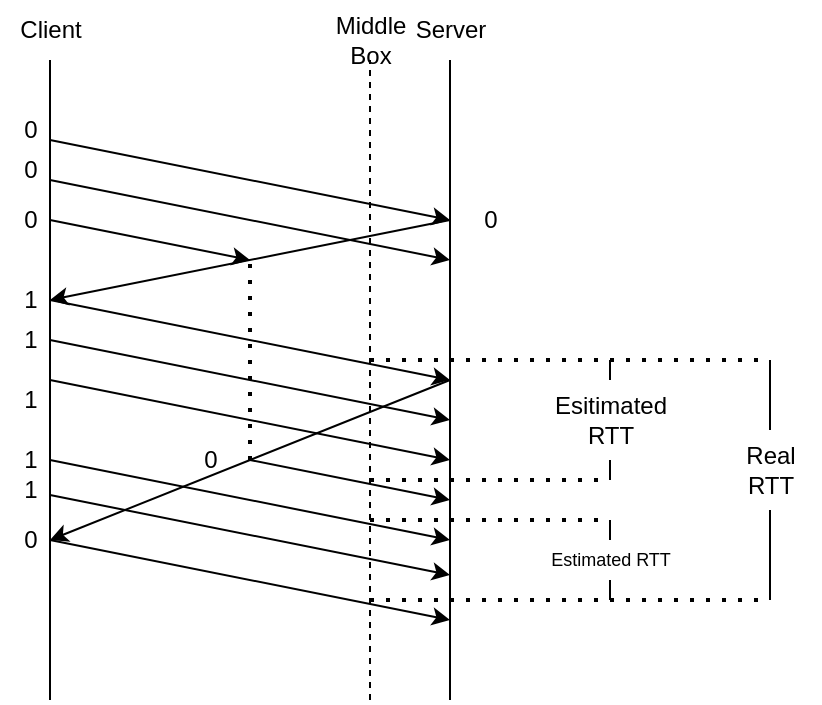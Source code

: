<mxfile version="20.4.1" type="device" pages="5"><diagram id="nPE3d5vzyvtlbmrxlSwZ" name="Latency Spin Bit - Reorder"><mxGraphModel dx="1278" dy="521" grid="1" gridSize="10" guides="1" tooltips="1" connect="1" arrows="1" fold="1" page="1" pageScale="1" pageWidth="827" pageHeight="1169" math="0" shadow="0"><root><mxCell id="0"/><mxCell id="1" parent="0"/><mxCell id="hIkE0CMFipz_W5oQEc6C-1" value="" style="endArrow=none;html=1;rounded=0;" edge="1" parent="1"><mxGeometry width="50" height="50" relative="1" as="geometry"><mxPoint x="240" y="440" as="sourcePoint"/><mxPoint x="240" y="120" as="targetPoint"/></mxGeometry></mxCell><mxCell id="hIkE0CMFipz_W5oQEc6C-2" value="" style="endArrow=none;html=1;rounded=0;" edge="1" parent="1"><mxGeometry width="50" height="50" relative="1" as="geometry"><mxPoint x="440" y="440" as="sourcePoint"/><mxPoint x="440" y="120" as="targetPoint"/></mxGeometry></mxCell><mxCell id="hIkE0CMFipz_W5oQEc6C-3" value="" style="endArrow=classic;html=1;rounded=0;" edge="1" parent="1"><mxGeometry width="50" height="50" relative="1" as="geometry"><mxPoint x="240" y="160" as="sourcePoint"/><mxPoint x="440" y="200" as="targetPoint"/></mxGeometry></mxCell><mxCell id="hIkE0CMFipz_W5oQEc6C-4" value="" style="endArrow=classic;html=1;rounded=0;" edge="1" parent="1"><mxGeometry width="50" height="50" relative="1" as="geometry"><mxPoint x="240" y="200" as="sourcePoint"/><mxPoint x="340" y="220" as="targetPoint"/></mxGeometry></mxCell><mxCell id="hIkE0CMFipz_W5oQEc6C-5" value="" style="endArrow=classic;html=1;rounded=0;" edge="1" parent="1"><mxGeometry width="50" height="50" relative="1" as="geometry"><mxPoint x="240" y="180" as="sourcePoint"/><mxPoint x="440" y="220" as="targetPoint"/></mxGeometry></mxCell><mxCell id="hIkE0CMFipz_W5oQEc6C-6" value="" style="endArrow=none;dashed=1;html=1;dashPattern=1 3;strokeWidth=2;rounded=0;" edge="1" parent="1"><mxGeometry width="50" height="50" relative="1" as="geometry"><mxPoint x="340" y="320" as="sourcePoint"/><mxPoint x="340" y="220" as="targetPoint"/></mxGeometry></mxCell><mxCell id="hIkE0CMFipz_W5oQEc6C-7" value="" style="endArrow=classic;html=1;rounded=0;" edge="1" parent="1"><mxGeometry width="50" height="50" relative="1" as="geometry"><mxPoint x="340" y="320" as="sourcePoint"/><mxPoint x="440" y="340" as="targetPoint"/></mxGeometry></mxCell><mxCell id="hIkE0CMFipz_W5oQEc6C-8" value="Client" style="text;html=1;align=center;verticalAlign=middle;resizable=0;points=[];autosize=1;strokeColor=none;fillColor=none;" vertex="1" parent="1"><mxGeometry x="215" y="90" width="50" height="30" as="geometry"/></mxCell><mxCell id="hIkE0CMFipz_W5oQEc6C-9" value="Server" style="text;html=1;align=center;verticalAlign=middle;resizable=0;points=[];autosize=1;strokeColor=none;fillColor=none;" vertex="1" parent="1"><mxGeometry x="410" y="90" width="60" height="30" as="geometry"/></mxCell><mxCell id="hIkE0CMFipz_W5oQEc6C-10" value="0" style="text;html=1;align=center;verticalAlign=middle;resizable=0;points=[];autosize=1;strokeColor=none;fillColor=none;" vertex="1" parent="1"><mxGeometry x="215" y="140" width="30" height="30" as="geometry"/></mxCell><mxCell id="hIkE0CMFipz_W5oQEc6C-11" value="0" style="text;html=1;align=center;verticalAlign=middle;resizable=0;points=[];autosize=1;strokeColor=none;fillColor=none;" vertex="1" parent="1"><mxGeometry x="215" y="160" width="30" height="30" as="geometry"/></mxCell><mxCell id="hIkE0CMFipz_W5oQEc6C-12" value="0" style="text;html=1;align=center;verticalAlign=middle;resizable=0;points=[];autosize=1;strokeColor=none;fillColor=none;" vertex="1" parent="1"><mxGeometry x="215" y="185" width="30" height="30" as="geometry"/></mxCell><mxCell id="hIkE0CMFipz_W5oQEc6C-15" value="" style="endArrow=classic;html=1;rounded=0;" edge="1" parent="1"><mxGeometry width="50" height="50" relative="1" as="geometry"><mxPoint x="440" y="200" as="sourcePoint"/><mxPoint x="240" y="240" as="targetPoint"/></mxGeometry></mxCell><mxCell id="hIkE0CMFipz_W5oQEc6C-16" value="0" style="text;html=1;align=center;verticalAlign=middle;resizable=0;points=[];autosize=1;strokeColor=none;fillColor=none;" vertex="1" parent="1"><mxGeometry x="445" y="185" width="30" height="30" as="geometry"/></mxCell><mxCell id="hIkE0CMFipz_W5oQEc6C-17" value="" style="endArrow=classic;html=1;rounded=0;" edge="1" parent="1"><mxGeometry width="50" height="50" relative="1" as="geometry"><mxPoint x="240" y="240" as="sourcePoint"/><mxPoint x="440" y="280" as="targetPoint"/></mxGeometry></mxCell><mxCell id="hIkE0CMFipz_W5oQEc6C-18" value="" style="endArrow=classic;html=1;rounded=0;" edge="1" parent="1"><mxGeometry width="50" height="50" relative="1" as="geometry"><mxPoint x="240" y="260" as="sourcePoint"/><mxPoint x="440" y="300" as="targetPoint"/></mxGeometry></mxCell><mxCell id="hIkE0CMFipz_W5oQEc6C-19" value="" style="endArrow=classic;html=1;rounded=0;" edge="1" parent="1"><mxGeometry width="50" height="50" relative="1" as="geometry"><mxPoint x="240" y="280" as="sourcePoint"/><mxPoint x="440" y="320" as="targetPoint"/></mxGeometry></mxCell><mxCell id="hIkE0CMFipz_W5oQEc6C-20" value="0" style="text;html=1;align=center;verticalAlign=middle;resizable=0;points=[];autosize=1;strokeColor=none;fillColor=none;" vertex="1" parent="1"><mxGeometry x="305" y="305" width="30" height="30" as="geometry"/></mxCell><mxCell id="hIkE0CMFipz_W5oQEc6C-21" value="1" style="text;html=1;align=center;verticalAlign=middle;resizable=0;points=[];autosize=1;strokeColor=none;fillColor=none;" vertex="1" parent="1"><mxGeometry x="215" y="225" width="30" height="30" as="geometry"/></mxCell><mxCell id="hIkE0CMFipz_W5oQEc6C-22" value="1" style="text;html=1;align=center;verticalAlign=middle;resizable=0;points=[];autosize=1;strokeColor=none;fillColor=none;" vertex="1" parent="1"><mxGeometry x="215" y="245" width="30" height="30" as="geometry"/></mxCell><mxCell id="hIkE0CMFipz_W5oQEc6C-23" value="1" style="text;html=1;align=center;verticalAlign=middle;resizable=0;points=[];autosize=1;strokeColor=none;fillColor=none;" vertex="1" parent="1"><mxGeometry x="215" y="275" width="30" height="30" as="geometry"/></mxCell><mxCell id="hIkE0CMFipz_W5oQEc6C-24" value="" style="endArrow=none;dashed=1;html=1;rounded=0;" edge="1" parent="1"><mxGeometry width="50" height="50" relative="1" as="geometry"><mxPoint x="400" y="440" as="sourcePoint"/><mxPoint x="400" y="120" as="targetPoint"/></mxGeometry></mxCell><mxCell id="hIkE0CMFipz_W5oQEc6C-25" value="" style="endArrow=classic;html=1;rounded=0;" edge="1" parent="1"><mxGeometry width="50" height="50" relative="1" as="geometry"><mxPoint x="240" y="360" as="sourcePoint"/><mxPoint x="440" y="400" as="targetPoint"/></mxGeometry></mxCell><mxCell id="hIkE0CMFipz_W5oQEc6C-26" value="1" style="text;html=1;align=center;verticalAlign=middle;resizable=0;points=[];autosize=1;strokeColor=none;fillColor=none;" vertex="1" parent="1"><mxGeometry x="215" y="320" width="30" height="30" as="geometry"/></mxCell><mxCell id="hIkE0CMFipz_W5oQEc6C-28" value="Middle&lt;br&gt;Box" style="text;html=1;align=center;verticalAlign=middle;resizable=0;points=[];autosize=1;strokeColor=none;fillColor=none;" vertex="1" parent="1"><mxGeometry x="370" y="90" width="60" height="40" as="geometry"/></mxCell><mxCell id="hIkE0CMFipz_W5oQEc6C-29" value="" style="endArrow=none;dashed=1;html=1;dashPattern=1 3;strokeWidth=2;rounded=0;" edge="1" parent="1"><mxGeometry width="50" height="50" relative="1" as="geometry"><mxPoint x="400" y="270" as="sourcePoint"/><mxPoint x="600" y="270" as="targetPoint"/></mxGeometry></mxCell><mxCell id="hIkE0CMFipz_W5oQEc6C-30" value="" style="endArrow=none;dashed=1;html=1;dashPattern=1 3;strokeWidth=2;rounded=0;" edge="1" parent="1"><mxGeometry width="50" height="50" relative="1" as="geometry"><mxPoint x="400" y="330" as="sourcePoint"/><mxPoint x="520" y="330" as="targetPoint"/></mxGeometry></mxCell><mxCell id="hIkE0CMFipz_W5oQEc6C-31" value="" style="endArrow=none;dashed=1;html=1;dashPattern=1 3;strokeWidth=2;rounded=0;" edge="1" parent="1"><mxGeometry width="50" height="50" relative="1" as="geometry"><mxPoint x="400" y="390" as="sourcePoint"/><mxPoint x="600" y="390" as="targetPoint"/></mxGeometry></mxCell><mxCell id="hIkE0CMFipz_W5oQEc6C-34" value="" style="endArrow=none;html=1;rounded=0;startArrow=none;" edge="1" parent="1" source="hIkE0CMFipz_W5oQEc6C-35"><mxGeometry width="50" height="50" relative="1" as="geometry"><mxPoint x="520" y="330" as="sourcePoint"/><mxPoint x="520" y="270" as="targetPoint"/></mxGeometry></mxCell><mxCell id="hIkE0CMFipz_W5oQEc6C-35" value="Esitimated&lt;br&gt;RTT" style="text;html=1;align=center;verticalAlign=middle;resizable=0;points=[];autosize=1;strokeColor=none;fillColor=none;" vertex="1" parent="1"><mxGeometry x="480" y="280" width="80" height="40" as="geometry"/></mxCell><mxCell id="hIkE0CMFipz_W5oQEc6C-36" value="" style="endArrow=none;html=1;rounded=0;" edge="1" parent="1" target="hIkE0CMFipz_W5oQEc6C-35"><mxGeometry width="50" height="50" relative="1" as="geometry"><mxPoint x="520" y="330" as="sourcePoint"/><mxPoint x="520" y="270" as="targetPoint"/></mxGeometry></mxCell><mxCell id="hIkE0CMFipz_W5oQEc6C-37" value="" style="endArrow=none;html=1;rounded=0;startArrow=none;" edge="1" parent="1" source="hIkE0CMFipz_W5oQEc6C-38"><mxGeometry width="50" height="50" relative="1" as="geometry"><mxPoint x="600" y="390" as="sourcePoint"/><mxPoint x="600" y="270" as="targetPoint"/></mxGeometry></mxCell><mxCell id="hIkE0CMFipz_W5oQEc6C-38" value="Real&lt;br&gt;RTT" style="text;html=1;align=center;verticalAlign=middle;resizable=0;points=[];autosize=1;strokeColor=none;fillColor=none;" vertex="1" parent="1"><mxGeometry x="575" y="305" width="50" height="40" as="geometry"/></mxCell><mxCell id="hIkE0CMFipz_W5oQEc6C-39" value="" style="endArrow=none;html=1;rounded=0;" edge="1" parent="1" target="hIkE0CMFipz_W5oQEc6C-38"><mxGeometry width="50" height="50" relative="1" as="geometry"><mxPoint x="600" y="390" as="sourcePoint"/><mxPoint x="600" y="270" as="targetPoint"/></mxGeometry></mxCell><mxCell id="OvACara2QovDgcmtgGbZ-1" value="" style="endArrow=classic;html=1;rounded=0;" edge="1" parent="1"><mxGeometry width="50" height="50" relative="1" as="geometry"><mxPoint x="240" y="337.5" as="sourcePoint"/><mxPoint x="440" y="377.5" as="targetPoint"/></mxGeometry></mxCell><mxCell id="OvACara2QovDgcmtgGbZ-4" value="1" style="text;html=1;align=center;verticalAlign=middle;resizable=0;points=[];autosize=1;strokeColor=none;fillColor=none;" vertex="1" parent="1"><mxGeometry x="215" y="305" width="30" height="30" as="geometry"/></mxCell><mxCell id="OvACara2QovDgcmtgGbZ-5" value="" style="endArrow=classic;html=1;rounded=0;" edge="1" parent="1"><mxGeometry width="50" height="50" relative="1" as="geometry"><mxPoint x="240" y="320" as="sourcePoint"/><mxPoint x="440" y="360" as="targetPoint"/></mxGeometry></mxCell><mxCell id="OvACara2QovDgcmtgGbZ-6" value="" style="endArrow=classic;html=1;rounded=0;" edge="1" parent="1"><mxGeometry width="50" height="50" relative="1" as="geometry"><mxPoint x="440" y="280" as="sourcePoint"/><mxPoint x="240" y="360" as="targetPoint"/></mxGeometry></mxCell><mxCell id="OvACara2QovDgcmtgGbZ-14" value="0" style="text;html=1;align=center;verticalAlign=middle;resizable=0;points=[];autosize=1;strokeColor=none;fillColor=none;" vertex="1" parent="1"><mxGeometry x="215" y="345" width="30" height="30" as="geometry"/></mxCell><mxCell id="zfnQ5IUcbk7DtXHFOPkM-1" value="" style="endArrow=none;dashed=1;html=1;dashPattern=1 3;strokeWidth=2;rounded=0;" edge="1" parent="1"><mxGeometry width="50" height="50" relative="1" as="geometry"><mxPoint x="400" y="350" as="sourcePoint"/><mxPoint x="520" y="350" as="targetPoint"/></mxGeometry></mxCell><mxCell id="zfnQ5IUcbk7DtXHFOPkM-7" value="" style="endArrow=none;html=1;rounded=0;fontSize=9;startArrow=none;" edge="1" parent="1" source="zfnQ5IUcbk7DtXHFOPkM-8"><mxGeometry width="50" height="50" relative="1" as="geometry"><mxPoint x="520" y="390" as="sourcePoint"/><mxPoint x="520" y="350" as="targetPoint"/></mxGeometry></mxCell><mxCell id="zfnQ5IUcbk7DtXHFOPkM-8" value="Estimated RTT" style="text;html=1;align=center;verticalAlign=middle;resizable=0;points=[];autosize=1;strokeColor=none;fillColor=none;fontSize=9;" vertex="1" parent="1"><mxGeometry x="480" y="360" width="80" height="20" as="geometry"/></mxCell><mxCell id="zfnQ5IUcbk7DtXHFOPkM-9" value="" style="endArrow=none;html=1;rounded=0;fontSize=9;" edge="1" parent="1" target="zfnQ5IUcbk7DtXHFOPkM-8"><mxGeometry width="50" height="50" relative="1" as="geometry"><mxPoint x="520" y="390" as="sourcePoint"/><mxPoint x="520" y="350" as="targetPoint"/></mxGeometry></mxCell></root></mxGraphModel></diagram><diagram id="89Q2Uajf8uA7CvCJeETy" name="Delay Bit - Reorder"><mxGraphModel dx="1278" dy="521" grid="1" gridSize="10" guides="1" tooltips="1" connect="1" arrows="1" fold="1" page="1" pageScale="1" pageWidth="827" pageHeight="1169" math="0" shadow="0"><root><mxCell id="0"/><mxCell id="1" parent="0"/><mxCell id="s9afbv2msr571QFnMgVq-1" value="" style="endArrow=none;html=1;rounded=0;" edge="1" parent="1"><mxGeometry width="50" height="50" relative="1" as="geometry"><mxPoint x="240" y="440" as="sourcePoint"/><mxPoint x="240" y="120" as="targetPoint"/></mxGeometry></mxCell><mxCell id="s9afbv2msr571QFnMgVq-2" value="" style="endArrow=none;html=1;rounded=0;" edge="1" parent="1"><mxGeometry width="50" height="50" relative="1" as="geometry"><mxPoint x="440" y="440" as="sourcePoint"/><mxPoint x="440" y="120" as="targetPoint"/></mxGeometry></mxCell><mxCell id="s9afbv2msr571QFnMgVq-3" value="" style="endArrow=classic;html=1;rounded=0;" edge="1" parent="1"><mxGeometry width="50" height="50" relative="1" as="geometry"><mxPoint x="240" y="160" as="sourcePoint"/><mxPoint x="440" y="200" as="targetPoint"/></mxGeometry></mxCell><mxCell id="s9afbv2msr571QFnMgVq-4" value="" style="endArrow=classic;html=1;rounded=0;" edge="1" parent="1"><mxGeometry width="50" height="50" relative="1" as="geometry"><mxPoint x="240" y="200" as="sourcePoint"/><mxPoint x="340" y="220" as="targetPoint"/></mxGeometry></mxCell><mxCell id="s9afbv2msr571QFnMgVq-5" value="" style="endArrow=classic;html=1;rounded=0;" edge="1" parent="1"><mxGeometry width="50" height="50" relative="1" as="geometry"><mxPoint x="240" y="180" as="sourcePoint"/><mxPoint x="440" y="220" as="targetPoint"/></mxGeometry></mxCell><mxCell id="s9afbv2msr571QFnMgVq-6" value="" style="endArrow=none;dashed=1;html=1;dashPattern=1 3;strokeWidth=2;rounded=0;" edge="1" parent="1"><mxGeometry width="50" height="50" relative="1" as="geometry"><mxPoint x="340" y="320" as="sourcePoint"/><mxPoint x="340" y="220" as="targetPoint"/></mxGeometry></mxCell><mxCell id="s9afbv2msr571QFnMgVq-7" value="" style="endArrow=classic;html=1;rounded=0;" edge="1" parent="1"><mxGeometry width="50" height="50" relative="1" as="geometry"><mxPoint x="340" y="320" as="sourcePoint"/><mxPoint x="440" y="340" as="targetPoint"/></mxGeometry></mxCell><mxCell id="s9afbv2msr571QFnMgVq-8" value="Client" style="text;html=1;align=center;verticalAlign=middle;resizable=0;points=[];autosize=1;strokeColor=none;fillColor=none;" vertex="1" parent="1"><mxGeometry x="215" y="90" width="50" height="30" as="geometry"/></mxCell><mxCell id="s9afbv2msr571QFnMgVq-9" value="Server" style="text;html=1;align=center;verticalAlign=middle;resizable=0;points=[];autosize=1;strokeColor=none;fillColor=none;" vertex="1" parent="1"><mxGeometry x="410" y="90" width="60" height="30" as="geometry"/></mxCell><mxCell id="s9afbv2msr571QFnMgVq-10" value="1" style="text;html=1;align=center;verticalAlign=middle;resizable=0;points=[];autosize=1;strokeColor=none;fillColor=none;" vertex="1" parent="1"><mxGeometry x="215" y="140" width="30" height="30" as="geometry"/></mxCell><mxCell id="s9afbv2msr571QFnMgVq-11" value="0" style="text;html=1;align=center;verticalAlign=middle;resizable=0;points=[];autosize=1;strokeColor=none;fillColor=none;" vertex="1" parent="1"><mxGeometry x="215" y="160" width="30" height="30" as="geometry"/></mxCell><mxCell id="s9afbv2msr571QFnMgVq-12" value="0" style="text;html=1;align=center;verticalAlign=middle;resizable=0;points=[];autosize=1;strokeColor=none;fillColor=none;" vertex="1" parent="1"><mxGeometry x="215" y="185" width="30" height="30" as="geometry"/></mxCell><mxCell id="s9afbv2msr571QFnMgVq-13" value="" style="endArrow=classic;html=1;rounded=0;" edge="1" parent="1"><mxGeometry width="50" height="50" relative="1" as="geometry"><mxPoint x="440" y="200" as="sourcePoint"/><mxPoint x="240" y="240" as="targetPoint"/></mxGeometry></mxCell><mxCell id="s9afbv2msr571QFnMgVq-15" value="" style="endArrow=classic;html=1;rounded=0;" edge="1" parent="1"><mxGeometry width="50" height="50" relative="1" as="geometry"><mxPoint x="240" y="240" as="sourcePoint"/><mxPoint x="440" y="280" as="targetPoint"/></mxGeometry></mxCell><mxCell id="s9afbv2msr571QFnMgVq-16" value="" style="endArrow=classic;html=1;rounded=0;" edge="1" parent="1"><mxGeometry width="50" height="50" relative="1" as="geometry"><mxPoint x="240" y="260" as="sourcePoint"/><mxPoint x="440" y="300" as="targetPoint"/></mxGeometry></mxCell><mxCell id="s9afbv2msr571QFnMgVq-17" value="" style="endArrow=classic;html=1;rounded=0;" edge="1" parent="1"><mxGeometry width="50" height="50" relative="1" as="geometry"><mxPoint x="240" y="280" as="sourcePoint"/><mxPoint x="440" y="320" as="targetPoint"/></mxGeometry></mxCell><mxCell id="s9afbv2msr571QFnMgVq-18" value="0" style="text;html=1;align=center;verticalAlign=middle;resizable=0;points=[];autosize=1;strokeColor=none;fillColor=none;" vertex="1" parent="1"><mxGeometry x="305" y="305" width="30" height="30" as="geometry"/></mxCell><mxCell id="s9afbv2msr571QFnMgVq-19" value="1" style="text;html=1;align=center;verticalAlign=middle;resizable=0;points=[];autosize=1;strokeColor=none;fillColor=none;" vertex="1" parent="1"><mxGeometry x="215" y="225" width="30" height="30" as="geometry"/></mxCell><mxCell id="s9afbv2msr571QFnMgVq-20" value="0" style="text;html=1;align=center;verticalAlign=middle;resizable=0;points=[];autosize=1;strokeColor=none;fillColor=none;" vertex="1" parent="1"><mxGeometry x="215" y="245" width="30" height="30" as="geometry"/></mxCell><mxCell id="s9afbv2msr571QFnMgVq-21" value="0" style="text;html=1;align=center;verticalAlign=middle;resizable=0;points=[];autosize=1;strokeColor=none;fillColor=none;" vertex="1" parent="1"><mxGeometry x="215" y="275" width="30" height="30" as="geometry"/></mxCell><mxCell id="s9afbv2msr571QFnMgVq-22" value="" style="endArrow=none;dashed=1;html=1;rounded=0;" edge="1" parent="1"><mxGeometry width="50" height="50" relative="1" as="geometry"><mxPoint x="400" y="440" as="sourcePoint"/><mxPoint x="400" y="120" as="targetPoint"/></mxGeometry></mxCell><mxCell id="s9afbv2msr571QFnMgVq-23" value="" style="endArrow=classic;html=1;rounded=0;" edge="1" parent="1"><mxGeometry width="50" height="50" relative="1" as="geometry"><mxPoint x="240" y="360" as="sourcePoint"/><mxPoint x="440" y="400" as="targetPoint"/></mxGeometry></mxCell><mxCell id="s9afbv2msr571QFnMgVq-24" value="1" style="text;html=1;align=center;verticalAlign=middle;resizable=0;points=[];autosize=1;strokeColor=none;fillColor=none;" vertex="1" parent="1"><mxGeometry x="215" y="345" width="30" height="30" as="geometry"/></mxCell><mxCell id="s9afbv2msr571QFnMgVq-25" value="Middle&lt;br&gt;Box" style="text;html=1;align=center;verticalAlign=middle;resizable=0;points=[];autosize=1;strokeColor=none;fillColor=none;" vertex="1" parent="1"><mxGeometry x="370" y="90" width="60" height="40" as="geometry"/></mxCell><mxCell id="s9afbv2msr571QFnMgVq-26" value="" style="endArrow=none;dashed=1;html=1;dashPattern=1 3;strokeWidth=2;rounded=0;" edge="1" parent="1"><mxGeometry width="50" height="50" relative="1" as="geometry"><mxPoint x="400" y="270" as="sourcePoint"/><mxPoint x="600" y="270" as="targetPoint"/></mxGeometry></mxCell><mxCell id="s9afbv2msr571QFnMgVq-28" value="" style="endArrow=none;dashed=1;html=1;dashPattern=1 3;strokeWidth=2;rounded=0;" edge="1" parent="1"><mxGeometry width="50" height="50" relative="1" as="geometry"><mxPoint x="400" y="390" as="sourcePoint"/><mxPoint x="600" y="390" as="targetPoint"/></mxGeometry></mxCell><mxCell id="s9afbv2msr571QFnMgVq-29" value="" style="endArrow=none;html=1;rounded=0;startArrow=none;" edge="1" parent="1" source="s9afbv2msr571QFnMgVq-30"><mxGeometry width="50" height="50" relative="1" as="geometry"><mxPoint x="520" y="330" as="sourcePoint"/><mxPoint x="520" y="270" as="targetPoint"/></mxGeometry></mxCell><mxCell id="s9afbv2msr571QFnMgVq-30" value="Esitimated&lt;br&gt;RTT" style="text;html=1;align=center;verticalAlign=middle;resizable=0;points=[];autosize=1;strokeColor=none;fillColor=none;" vertex="1" parent="1"><mxGeometry x="480" y="305" width="80" height="40" as="geometry"/></mxCell><mxCell id="s9afbv2msr571QFnMgVq-31" value="" style="endArrow=none;html=1;rounded=0;" edge="1" parent="1" target="s9afbv2msr571QFnMgVq-30"><mxGeometry width="50" height="50" relative="1" as="geometry"><mxPoint x="520" y="390" as="sourcePoint"/><mxPoint x="520" y="270" as="targetPoint"/></mxGeometry></mxCell><mxCell id="s9afbv2msr571QFnMgVq-32" value="" style="endArrow=none;html=1;rounded=0;startArrow=none;" edge="1" parent="1" source="s9afbv2msr571QFnMgVq-33"><mxGeometry width="50" height="50" relative="1" as="geometry"><mxPoint x="600" y="390" as="sourcePoint"/><mxPoint x="600" y="270" as="targetPoint"/></mxGeometry></mxCell><mxCell id="s9afbv2msr571QFnMgVq-33" value="Real&lt;br&gt;RTT" style="text;html=1;align=center;verticalAlign=middle;resizable=0;points=[];autosize=1;strokeColor=none;fillColor=none;" vertex="1" parent="1"><mxGeometry x="575" y="305" width="50" height="40" as="geometry"/></mxCell><mxCell id="s9afbv2msr571QFnMgVq-34" value="" style="endArrow=none;html=1;rounded=0;" edge="1" parent="1" target="s9afbv2msr571QFnMgVq-33"><mxGeometry width="50" height="50" relative="1" as="geometry"><mxPoint x="600" y="390" as="sourcePoint"/><mxPoint x="600" y="270" as="targetPoint"/></mxGeometry></mxCell><mxCell id="6iy2Ut59EXGNvTXP3UBe-4" value="" style="endArrow=classic;html=1;rounded=0;entryX=0.833;entryY=0.5;entryDx=0;entryDy=0;entryPerimeter=0;" edge="1" parent="1" target="s9afbv2msr571QFnMgVq-24"><mxGeometry width="50" height="50" relative="1" as="geometry"><mxPoint x="440" y="280" as="sourcePoint"/><mxPoint x="240" y="320" as="targetPoint"/></mxGeometry></mxCell></root></mxGraphModel></diagram><diagram id="FoJdvmIYhW6mamLlWIPX" name="‫עמוד-3‬"><mxGraphModel dx="1278" dy="521" grid="1" gridSize="10" guides="1" tooltips="1" connect="1" arrows="1" fold="1" page="1" pageScale="1" pageWidth="827" pageHeight="1169" math="0" shadow="0"><root><mxCell id="0"/><mxCell id="1" parent="0"/><mxCell id="CdJmQ15BIQS-U1KDu2E4-1" value="" style="endArrow=none;html=1;rounded=0;" edge="1" parent="1"><mxGeometry width="50" height="50" relative="1" as="geometry"><mxPoint x="239.5" y="440" as="sourcePoint"/><mxPoint x="239.5" y="120" as="targetPoint"/></mxGeometry></mxCell><mxCell id="kzLCscIsJavSJaDTXgFd-16" value="Timeout" style="edgeLabel;html=1;align=center;verticalAlign=middle;resizable=0;points=[];fontSize=14;" vertex="1" connectable="0" parent="CdJmQ15BIQS-U1KDu2E4-1"><mxGeometry x="-0.156" y="4" relative="1" as="geometry"><mxPoint x="5" y="-5" as="offset"/></mxGeometry></mxCell><mxCell id="CdJmQ15BIQS-U1KDu2E4-2" value="" style="endArrow=none;html=1;rounded=0;" edge="1" parent="1"><mxGeometry width="50" height="50" relative="1" as="geometry"><mxPoint x="440" y="440" as="sourcePoint"/><mxPoint x="440" y="120" as="targetPoint"/></mxGeometry></mxCell><mxCell id="CdJmQ15BIQS-U1KDu2E4-3" value="" style="endArrow=classic;html=1;rounded=0;" edge="1" parent="1"><mxGeometry width="50" height="50" relative="1" as="geometry"><mxPoint x="240" y="160" as="sourcePoint"/><mxPoint x="440" y="200" as="targetPoint"/></mxGeometry></mxCell><mxCell id="CdJmQ15BIQS-U1KDu2E4-5" value="" style="endArrow=classic;html=1;rounded=0;" edge="1" parent="1"><mxGeometry width="50" height="50" relative="1" as="geometry"><mxPoint x="240" y="180" as="sourcePoint"/><mxPoint x="440" y="220" as="targetPoint"/></mxGeometry></mxCell><mxCell id="CdJmQ15BIQS-U1KDu2E4-8" value="Client" style="text;html=1;align=center;verticalAlign=middle;resizable=0;points=[];autosize=1;strokeColor=none;fillColor=none;" vertex="1" parent="1"><mxGeometry x="215" y="90" width="50" height="30" as="geometry"/></mxCell><mxCell id="CdJmQ15BIQS-U1KDu2E4-9" value="Server" style="text;html=1;align=center;verticalAlign=middle;resizable=0;points=[];autosize=1;strokeColor=none;fillColor=none;" vertex="1" parent="1"><mxGeometry x="410" y="90" width="60" height="30" as="geometry"/></mxCell><mxCell id="CdJmQ15BIQS-U1KDu2E4-10" value="0" style="text;html=1;align=center;verticalAlign=middle;resizable=0;points=[];autosize=1;strokeColor=none;fillColor=none;" vertex="1" parent="1"><mxGeometry x="215" y="140" width="30" height="30" as="geometry"/></mxCell><mxCell id="CdJmQ15BIQS-U1KDu2E4-11" value="0" style="text;html=1;align=center;verticalAlign=middle;resizable=0;points=[];autosize=1;strokeColor=none;fillColor=none;" vertex="1" parent="1"><mxGeometry x="215" y="160" width="30" height="30" as="geometry"/></mxCell><mxCell id="CdJmQ15BIQS-U1KDu2E4-12" value="0" style="text;html=1;align=center;verticalAlign=middle;resizable=0;points=[];autosize=1;strokeColor=none;fillColor=none;" vertex="1" parent="1"><mxGeometry x="215" y="185" width="30" height="30" as="geometry"/></mxCell><mxCell id="CdJmQ15BIQS-U1KDu2E4-14" value="0" style="text;html=1;align=center;verticalAlign=middle;resizable=0;points=[];autosize=1;strokeColor=none;fillColor=none;" vertex="1" parent="1"><mxGeometry x="445" y="185" width="30" height="30" as="geometry"/></mxCell><mxCell id="CdJmQ15BIQS-U1KDu2E4-22" value="" style="endArrow=none;dashed=1;html=1;rounded=0;" edge="1" parent="1"><mxGeometry width="50" height="50" relative="1" as="geometry"><mxPoint x="400" y="440" as="sourcePoint"/><mxPoint x="400" y="120" as="targetPoint"/></mxGeometry></mxCell><mxCell id="CdJmQ15BIQS-U1KDu2E4-25" value="Middle&lt;br&gt;Box" style="text;html=1;align=center;verticalAlign=middle;resizable=0;points=[];autosize=1;strokeColor=none;fillColor=none;" vertex="1" parent="1"><mxGeometry x="370" y="90" width="60" height="40" as="geometry"/></mxCell><mxCell id="kzLCscIsJavSJaDTXgFd-1" value="" style="endArrow=classic;html=1;rounded=0;" edge="1" parent="1"><mxGeometry width="50" height="50" relative="1" as="geometry"><mxPoint x="240" y="200" as="sourcePoint"/><mxPoint x="440" y="240" as="targetPoint"/></mxGeometry></mxCell><mxCell id="kzLCscIsJavSJaDTXgFd-2" value="" style="endArrow=classic;html=1;rounded=0;fontSize=9;" edge="1" parent="1"><mxGeometry width="50" height="50" relative="1" as="geometry"><mxPoint x="440" y="200" as="sourcePoint"/><mxPoint x="240" y="280" as="targetPoint"/></mxGeometry></mxCell><mxCell id="kzLCscIsJavSJaDTXgFd-3" value="" style="endArrow=classic;html=1;rounded=0;fontSize=9;" edge="1" parent="1"><mxGeometry width="50" height="50" relative="1" as="geometry"><mxPoint x="240" y="220" as="sourcePoint"/><mxPoint x="340" y="250" as="targetPoint"/></mxGeometry></mxCell><mxCell id="kzLCscIsJavSJaDTXgFd-4" value="" style="endArrow=classic;html=1;rounded=0;fontSize=9;" edge="1" parent="1"><mxGeometry width="50" height="50" relative="1" as="geometry"><mxPoint x="240" y="230" as="sourcePoint"/><mxPoint x="340" y="260" as="targetPoint"/></mxGeometry></mxCell><mxCell id="kzLCscIsJavSJaDTXgFd-5" value="" style="endArrow=classic;html=1;rounded=0;fontSize=9;" edge="1" parent="1"><mxGeometry width="50" height="50" relative="1" as="geometry"><mxPoint x="240" y="240" as="sourcePoint"/><mxPoint x="340" y="270" as="targetPoint"/></mxGeometry></mxCell><mxCell id="kzLCscIsJavSJaDTXgFd-8" value="&lt;font style=&quot;font-size: 14px;&quot;&gt;X&lt;/font&gt;" style="text;html=1;align=center;verticalAlign=middle;resizable=0;points=[];autosize=1;strokeColor=none;fillColor=none;fontSize=9;" vertex="1" parent="1"><mxGeometry x="330" y="245" width="30" height="30" as="geometry"/></mxCell><mxCell id="kzLCscIsJavSJaDTXgFd-10" value="&lt;font style=&quot;font-size: 14px;&quot;&gt;X&lt;/font&gt;" style="text;html=1;align=center;verticalAlign=middle;resizable=0;points=[];autosize=1;strokeColor=none;fillColor=none;fontSize=9;" vertex="1" parent="1"><mxGeometry x="330" y="235" width="30" height="30" as="geometry"/></mxCell><mxCell id="kzLCscIsJavSJaDTXgFd-11" value="&lt;font style=&quot;font-size: 14px;&quot;&gt;X&lt;/font&gt;" style="text;html=1;align=center;verticalAlign=middle;resizable=0;points=[];autosize=1;strokeColor=none;fillColor=none;fontSize=9;" vertex="1" parent="1"><mxGeometry x="330" y="255" width="30" height="30" as="geometry"/></mxCell><mxCell id="kzLCscIsJavSJaDTXgFd-13" value="0" style="text;html=1;align=center;verticalAlign=middle;resizable=0;points=[];autosize=1;strokeColor=none;fillColor=none;" vertex="1" parent="1"><mxGeometry x="215" y="225" width="30" height="30" as="geometry"/></mxCell><mxCell id="kzLCscIsJavSJaDTXgFd-14" value="0" style="text;html=1;align=center;verticalAlign=middle;resizable=0;points=[];autosize=1;strokeColor=none;fillColor=none;" vertex="1" parent="1"><mxGeometry x="215" y="215" width="30" height="30" as="geometry"/></mxCell><mxCell id="kzLCscIsJavSJaDTXgFd-15" value="0" style="text;html=1;align=center;verticalAlign=middle;resizable=0;points=[];autosize=1;strokeColor=none;fillColor=none;" vertex="1" parent="1"><mxGeometry x="215" y="225" width="30" height="30" as="geometry"/></mxCell><mxCell id="kzLCscIsJavSJaDTXgFd-17" value="" style="endArrow=classic;html=1;rounded=0;" edge="1" parent="1"><mxGeometry width="50" height="50" relative="1" as="geometry"><mxPoint x="240" y="320" as="sourcePoint"/><mxPoint x="440" y="360" as="targetPoint"/></mxGeometry></mxCell><mxCell id="kzLCscIsJavSJaDTXgFd-19" value="1" style="text;html=1;align=center;verticalAlign=middle;resizable=0;points=[];autosize=1;strokeColor=none;fillColor=none;fontSize=11;" vertex="1" parent="1"><mxGeometry x="215" y="305" width="30" height="30" as="geometry"/></mxCell><mxCell id="kzLCscIsJavSJaDTXgFd-20" value="" style="endArrow=none;dashed=1;html=1;dashPattern=1 3;strokeWidth=2;rounded=0;fontSize=11;" edge="1" parent="1"><mxGeometry width="50" height="50" relative="1" as="geometry"><mxPoint x="400" y="190" as="sourcePoint"/><mxPoint x="560" y="190" as="targetPoint"/></mxGeometry></mxCell><mxCell id="kzLCscIsJavSJaDTXgFd-21" value="" style="endArrow=none;dashed=1;html=1;dashPattern=1 3;strokeWidth=2;rounded=0;fontSize=11;" edge="1" parent="1"><mxGeometry width="50" height="50" relative="1" as="geometry"><mxPoint x="400" y="350" as="sourcePoint"/><mxPoint x="560" y="350" as="targetPoint"/></mxGeometry></mxCell><mxCell id="kzLCscIsJavSJaDTXgFd-22" value="" style="endArrow=none;html=1;rounded=0;fontSize=11;startArrow=none;" edge="1" parent="1" source="kzLCscIsJavSJaDTXgFd-23"><mxGeometry width="50" height="50" relative="1" as="geometry"><mxPoint x="560" y="350" as="sourcePoint"/><mxPoint x="560" y="190" as="targetPoint"/></mxGeometry></mxCell><mxCell id="kzLCscIsJavSJaDTXgFd-23" value="&lt;font style=&quot;font-size: 11px;&quot;&gt;Estimated RTT -&lt;br&gt;Includes timeout&lt;br&gt;&lt;/font&gt;" style="text;html=1;align=center;verticalAlign=middle;resizable=0;points=[];autosize=1;strokeColor=none;fillColor=none;fontSize=11;" vertex="1" parent="1"><mxGeometry x="510" y="255" width="100" height="40" as="geometry"/></mxCell><mxCell id="kzLCscIsJavSJaDTXgFd-29" value="" style="endArrow=none;html=1;rounded=0;fontSize=11;" edge="1" parent="1" target="kzLCscIsJavSJaDTXgFd-23"><mxGeometry width="50" height="50" relative="1" as="geometry"><mxPoint x="560" y="350" as="sourcePoint"/><mxPoint x="560" y="190" as="targetPoint"/></mxGeometry></mxCell><mxCell id="kzLCscIsJavSJaDTXgFd-30" value="0" style="text;html=1;align=center;verticalAlign=middle;resizable=0;points=[];autosize=1;strokeColor=none;fillColor=none;" vertex="1" parent="1"><mxGeometry x="215" y="205" width="30" height="30" as="geometry"/></mxCell><mxCell id="X8U8rxbeAyq8zU7bs5FR-1" value="Retransmit data" style="text;html=1;align=center;verticalAlign=middle;resizable=0;points=[];autosize=1;strokeColor=none;fillColor=none;fontSize=11;" vertex="1" parent="1"><mxGeometry x="130" y="305" width="100" height="30" as="geometry"/></mxCell></root></mxGraphModel></diagram><diagram id="suRcAV2uWi_nepilQZBp" name="‫עמוד-4‬"><mxGraphModel dx="1038" dy="521" grid="1" gridSize="10" guides="1" tooltips="1" connect="1" arrows="1" fold="1" page="1" pageScale="1" pageWidth="827" pageHeight="1169" math="0" shadow="0"><root><mxCell id="0"/><mxCell id="1" parent="0"/><mxCell id="60zz4qBgTZVEw6xwZVi1-1" value="" style="endArrow=none;html=1;rounded=0;" edge="1" parent="1"><mxGeometry width="50" height="50" relative="1" as="geometry"><mxPoint x="239.5" y="440" as="sourcePoint"/><mxPoint x="239.5" y="120" as="targetPoint"/></mxGeometry></mxCell><mxCell id="60zz4qBgTZVEw6xwZVi1-2" value="T-max" style="edgeLabel;html=1;align=center;verticalAlign=middle;resizable=0;points=[];fontSize=14;" vertex="1" connectable="0" parent="60zz4qBgTZVEw6xwZVi1-1"><mxGeometry x="-0.156" y="4" relative="1" as="geometry"><mxPoint x="5" y="-5" as="offset"/></mxGeometry></mxCell><mxCell id="60zz4qBgTZVEw6xwZVi1-3" value="" style="endArrow=none;html=1;rounded=0;" edge="1" parent="1"><mxGeometry width="50" height="50" relative="1" as="geometry"><mxPoint x="440" y="440" as="sourcePoint"/><mxPoint x="440" y="120" as="targetPoint"/></mxGeometry></mxCell><mxCell id="60zz4qBgTZVEw6xwZVi1-4" value="" style="endArrow=classic;html=1;rounded=0;" edge="1" parent="1"><mxGeometry width="50" height="50" relative="1" as="geometry"><mxPoint x="240" y="160" as="sourcePoint"/><mxPoint x="440" y="200" as="targetPoint"/></mxGeometry></mxCell><mxCell id="60zz4qBgTZVEw6xwZVi1-5" value="" style="endArrow=classic;html=1;rounded=0;" edge="1" parent="1"><mxGeometry width="50" height="50" relative="1" as="geometry"><mxPoint x="240" y="180" as="sourcePoint"/><mxPoint x="440" y="220" as="targetPoint"/></mxGeometry></mxCell><mxCell id="60zz4qBgTZVEw6xwZVi1-6" value="Client" style="text;html=1;align=center;verticalAlign=middle;resizable=0;points=[];autosize=1;strokeColor=none;fillColor=none;" vertex="1" parent="1"><mxGeometry x="215" y="90" width="50" height="30" as="geometry"/></mxCell><mxCell id="60zz4qBgTZVEw6xwZVi1-7" value="Server" style="text;html=1;align=center;verticalAlign=middle;resizable=0;points=[];autosize=1;strokeColor=none;fillColor=none;" vertex="1" parent="1"><mxGeometry x="410" y="90" width="60" height="30" as="geometry"/></mxCell><mxCell id="60zz4qBgTZVEw6xwZVi1-8" value="1" style="text;html=1;align=center;verticalAlign=middle;resizable=0;points=[];autosize=1;strokeColor=none;fillColor=none;" vertex="1" parent="1"><mxGeometry x="215" y="140" width="30" height="30" as="geometry"/></mxCell><mxCell id="60zz4qBgTZVEw6xwZVi1-9" value="0" style="text;html=1;align=center;verticalAlign=middle;resizable=0;points=[];autosize=1;strokeColor=none;fillColor=none;" vertex="1" parent="1"><mxGeometry x="215" y="160" width="30" height="30" as="geometry"/></mxCell><mxCell id="60zz4qBgTZVEw6xwZVi1-10" value="0" style="text;html=1;align=center;verticalAlign=middle;resizable=0;points=[];autosize=1;strokeColor=none;fillColor=none;" vertex="1" parent="1"><mxGeometry x="215" y="185" width="30" height="30" as="geometry"/></mxCell><mxCell id="60zz4qBgTZVEw6xwZVi1-11" value="1" style="text;html=1;align=center;verticalAlign=middle;resizable=0;points=[];autosize=1;strokeColor=none;fillColor=none;" vertex="1" parent="1"><mxGeometry x="445" y="185" width="30" height="30" as="geometry"/></mxCell><mxCell id="60zz4qBgTZVEw6xwZVi1-12" value="" style="endArrow=none;dashed=1;html=1;rounded=0;" edge="1" parent="1"><mxGeometry width="50" height="50" relative="1" as="geometry"><mxPoint x="400" y="440" as="sourcePoint"/><mxPoint x="400" y="120" as="targetPoint"/></mxGeometry></mxCell><mxCell id="60zz4qBgTZVEw6xwZVi1-13" value="Middle&lt;br&gt;Box" style="text;html=1;align=center;verticalAlign=middle;resizable=0;points=[];autosize=1;strokeColor=none;fillColor=none;" vertex="1" parent="1"><mxGeometry x="370" y="90" width="60" height="40" as="geometry"/></mxCell><mxCell id="60zz4qBgTZVEw6xwZVi1-14" value="" style="endArrow=classic;html=1;rounded=0;" edge="1" parent="1"><mxGeometry width="50" height="50" relative="1" as="geometry"><mxPoint x="240" y="200" as="sourcePoint"/><mxPoint x="440" y="240" as="targetPoint"/></mxGeometry></mxCell><mxCell id="60zz4qBgTZVEw6xwZVi1-15" value="" style="endArrow=classic;html=1;rounded=0;fontSize=9;entryX=0.833;entryY=0.167;entryDx=0;entryDy=0;entryPerimeter=0;" edge="1" parent="1" target="60zz4qBgTZVEw6xwZVi1-23"><mxGeometry width="50" height="50" relative="1" as="geometry"><mxPoint x="440" y="200" as="sourcePoint"/><mxPoint x="240" y="280" as="targetPoint"/></mxGeometry></mxCell><mxCell id="60zz4qBgTZVEw6xwZVi1-16" value="" style="endArrow=classic;html=1;rounded=0;fontSize=9;" edge="1" parent="1"><mxGeometry width="50" height="50" relative="1" as="geometry"><mxPoint x="240" y="220" as="sourcePoint"/><mxPoint x="340" y="250" as="targetPoint"/></mxGeometry></mxCell><mxCell id="60zz4qBgTZVEw6xwZVi1-17" value="" style="endArrow=classic;html=1;rounded=0;fontSize=9;" edge="1" parent="1"><mxGeometry width="50" height="50" relative="1" as="geometry"><mxPoint x="239" y="239" as="sourcePoint"/><mxPoint x="339" y="269" as="targetPoint"/></mxGeometry></mxCell><mxCell id="60zz4qBgTZVEw6xwZVi1-18" value="" style="endArrow=classic;html=1;rounded=0;fontSize=9;" edge="1" parent="1"><mxGeometry width="50" height="50" relative="1" as="geometry"><mxPoint x="240" y="255" as="sourcePoint"/><mxPoint x="340" y="285" as="targetPoint"/></mxGeometry></mxCell><mxCell id="60zz4qBgTZVEw6xwZVi1-19" value="&lt;font style=&quot;font-size: 14px;&quot;&gt;X&lt;/font&gt;" style="text;html=1;align=center;verticalAlign=middle;resizable=0;points=[];autosize=1;strokeColor=none;fillColor=none;fontSize=9;" vertex="1" parent="1"><mxGeometry x="330" y="235" width="30" height="30" as="geometry"/></mxCell><mxCell id="60zz4qBgTZVEw6xwZVi1-20" value="&lt;font style=&quot;font-size: 14px;&quot;&gt;X&lt;/font&gt;" style="text;html=1;align=center;verticalAlign=middle;resizable=0;points=[];autosize=1;strokeColor=none;fillColor=none;fontSize=9;" vertex="1" parent="1"><mxGeometry x="330" y="255" width="30" height="30" as="geometry"/></mxCell><mxCell id="60zz4qBgTZVEw6xwZVi1-21" value="&lt;font style=&quot;font-size: 14px;&quot;&gt;X&lt;/font&gt;" style="text;html=1;align=center;verticalAlign=middle;resizable=0;points=[];autosize=1;strokeColor=none;fillColor=none;fontSize=9;" vertex="1" parent="1"><mxGeometry x="330" y="270" width="30" height="30" as="geometry"/></mxCell><mxCell id="60zz4qBgTZVEw6xwZVi1-22" value="0" style="text;html=1;align=center;verticalAlign=middle;resizable=0;points=[];autosize=1;strokeColor=none;fillColor=none;" vertex="1" parent="1"><mxGeometry x="215" y="225" width="30" height="30" as="geometry"/></mxCell><mxCell id="60zz4qBgTZVEw6xwZVi1-23" value="1" style="text;html=1;align=center;verticalAlign=middle;resizable=0;points=[];autosize=1;strokeColor=none;fillColor=none;" vertex="1" parent="1"><mxGeometry x="215" y="245" width="30" height="30" as="geometry"/></mxCell><mxCell id="60zz4qBgTZVEw6xwZVi1-25" value="" style="endArrow=classic;html=1;rounded=0;" edge="1" parent="1"><mxGeometry width="50" height="50" relative="1" as="geometry"><mxPoint x="240" y="320" as="sourcePoint"/><mxPoint x="440" y="360" as="targetPoint"/></mxGeometry></mxCell><mxCell id="60zz4qBgTZVEw6xwZVi1-26" value="1" style="text;html=1;align=center;verticalAlign=middle;resizable=0;points=[];autosize=1;strokeColor=none;fillColor=none;fontSize=11;" vertex="1" parent="1"><mxGeometry x="215" y="305" width="30" height="30" as="geometry"/></mxCell><mxCell id="60zz4qBgTZVEw6xwZVi1-27" value="" style="endArrow=none;dashed=1;html=1;dashPattern=1 3;strokeWidth=2;rounded=0;fontSize=11;" edge="1" parent="1"><mxGeometry width="50" height="50" relative="1" as="geometry"><mxPoint x="400" y="190" as="sourcePoint"/><mxPoint x="560" y="190" as="targetPoint"/></mxGeometry></mxCell><mxCell id="60zz4qBgTZVEw6xwZVi1-28" value="" style="endArrow=none;dashed=1;html=1;dashPattern=1 3;strokeWidth=2;rounded=0;fontSize=11;" edge="1" parent="1"><mxGeometry width="50" height="50" relative="1" as="geometry"><mxPoint x="400" y="350" as="sourcePoint"/><mxPoint x="560" y="350" as="targetPoint"/></mxGeometry></mxCell><mxCell id="60zz4qBgTZVEw6xwZVi1-29" value="" style="endArrow=none;html=1;rounded=0;fontSize=11;startArrow=none;" edge="1" parent="1" source="60zz4qBgTZVEw6xwZVi1-30"><mxGeometry width="50" height="50" relative="1" as="geometry"><mxPoint x="560" y="350" as="sourcePoint"/><mxPoint x="560" y="190" as="targetPoint"/></mxGeometry></mxCell><mxCell id="60zz4qBgTZVEw6xwZVi1-30" value="&lt;font style=&quot;font-size: 11px;&quot;&gt;Estimated RTT -&lt;br&gt;Includes timeout&lt;br&gt;&lt;font color=&quot;#ff3333&quot;&gt;Thrown&lt;/font&gt;&lt;br&gt;&lt;/font&gt;" style="text;html=1;align=center;verticalAlign=middle;resizable=0;points=[];autosize=1;strokeColor=none;fillColor=none;fontSize=11;" vertex="1" parent="1"><mxGeometry x="510" y="250" width="100" height="50" as="geometry"/></mxCell><mxCell id="60zz4qBgTZVEw6xwZVi1-31" value="" style="endArrow=none;html=1;rounded=0;fontSize=11;" edge="1" parent="1" target="60zz4qBgTZVEw6xwZVi1-30"><mxGeometry width="50" height="50" relative="1" as="geometry"><mxPoint x="560" y="350" as="sourcePoint"/><mxPoint x="560" y="190" as="targetPoint"/></mxGeometry></mxCell><mxCell id="60zz4qBgTZVEw6xwZVi1-32" value="0" style="text;html=1;align=center;verticalAlign=middle;resizable=0;points=[];autosize=1;strokeColor=none;fillColor=none;" vertex="1" parent="1"><mxGeometry x="215" y="205" width="30" height="30" as="geometry"/></mxCell><mxCell id="60zz4qBgTZVEw6xwZVi1-33" value="Retransmit data-&lt;br&gt;Also Generation Phase" style="text;html=1;align=center;verticalAlign=middle;resizable=0;points=[];autosize=1;strokeColor=none;fillColor=none;fontSize=11;" vertex="1" parent="1"><mxGeometry x="100" y="300" width="140" height="40" as="geometry"/></mxCell></root></mxGraphModel></diagram><diagram id="mLlKRAEwrMNnPM5JKupl" name="‫עמוד-5‬"><mxGraphModel dx="1038" dy="521" grid="1" gridSize="10" guides="1" tooltips="1" connect="1" arrows="1" fold="1" page="1" pageScale="1" pageWidth="827" pageHeight="1169" math="0" shadow="0"><root><mxCell id="0"/><mxCell id="1" parent="0"/><mxCell id="JprURp5sQ_jHFLkJpcs8-1" value="" style="endArrow=none;html=1;rounded=0;" edge="1" parent="1"><mxGeometry width="50" height="50" relative="1" as="geometry"><mxPoint x="239.5" y="440" as="sourcePoint"/><mxPoint x="239.5" y="120" as="targetPoint"/></mxGeometry></mxCell><mxCell id="JprURp5sQ_jHFLkJpcs8-2" value="Timeout" style="edgeLabel;html=1;align=center;verticalAlign=middle;resizable=0;points=[];fontSize=14;" vertex="1" connectable="0" parent="JprURp5sQ_jHFLkJpcs8-1"><mxGeometry x="-0.156" y="4" relative="1" as="geometry"><mxPoint y="-20" as="offset"/></mxGeometry></mxCell><mxCell id="JprURp5sQ_jHFLkJpcs8-3" value="" style="endArrow=none;html=1;rounded=0;" edge="1" parent="1"><mxGeometry width="50" height="50" relative="1" as="geometry"><mxPoint x="440" y="440" as="sourcePoint"/><mxPoint x="440" y="120" as="targetPoint"/></mxGeometry></mxCell><mxCell id="JprURp5sQ_jHFLkJpcs8-4" value="" style="endArrow=classic;html=1;rounded=0;" edge="1" parent="1"><mxGeometry width="50" height="50" relative="1" as="geometry"><mxPoint x="240" y="160" as="sourcePoint"/><mxPoint x="440" y="200" as="targetPoint"/></mxGeometry></mxCell><mxCell id="JprURp5sQ_jHFLkJpcs8-5" value="" style="endArrow=classic;html=1;rounded=0;" edge="1" parent="1"><mxGeometry width="50" height="50" relative="1" as="geometry"><mxPoint x="240" y="180" as="sourcePoint"/><mxPoint x="440" y="220" as="targetPoint"/></mxGeometry></mxCell><mxCell id="JprURp5sQ_jHFLkJpcs8-6" value="Client" style="text;html=1;align=center;verticalAlign=middle;resizable=0;points=[];autosize=1;strokeColor=none;fillColor=none;" vertex="1" parent="1"><mxGeometry x="215" y="90" width="50" height="30" as="geometry"/></mxCell><mxCell id="JprURp5sQ_jHFLkJpcs8-7" value="Server" style="text;html=1;align=center;verticalAlign=middle;resizable=0;points=[];autosize=1;strokeColor=none;fillColor=none;" vertex="1" parent="1"><mxGeometry x="410" y="90" width="60" height="30" as="geometry"/></mxCell><mxCell id="JprURp5sQ_jHFLkJpcs8-9" value="0" style="text;html=1;align=center;verticalAlign=middle;resizable=0;points=[];autosize=1;strokeColor=none;fillColor=none;" vertex="1" parent="1"><mxGeometry x="215" y="160" width="30" height="30" as="geometry"/></mxCell><mxCell id="JprURp5sQ_jHFLkJpcs8-10" value="0" style="text;html=1;align=center;verticalAlign=middle;resizable=0;points=[];autosize=1;strokeColor=none;fillColor=none;" vertex="1" parent="1"><mxGeometry x="215" y="185" width="30" height="30" as="geometry"/></mxCell><mxCell id="JprURp5sQ_jHFLkJpcs8-11" value="0" style="text;html=1;align=center;verticalAlign=middle;resizable=0;points=[];autosize=1;strokeColor=none;fillColor=none;" vertex="1" parent="1"><mxGeometry x="445" y="185" width="30" height="30" as="geometry"/></mxCell><mxCell id="JprURp5sQ_jHFLkJpcs8-12" value="" style="endArrow=none;dashed=1;html=1;rounded=0;" edge="1" parent="1"><mxGeometry width="50" height="50" relative="1" as="geometry"><mxPoint x="400" y="440" as="sourcePoint"/><mxPoint x="400" y="120" as="targetPoint"/></mxGeometry></mxCell><mxCell id="JprURp5sQ_jHFLkJpcs8-13" value="Middle&lt;br&gt;Box" style="text;html=1;align=center;verticalAlign=middle;resizable=0;points=[];autosize=1;strokeColor=none;fillColor=none;" vertex="1" parent="1"><mxGeometry x="370" y="90" width="60" height="40" as="geometry"/></mxCell><mxCell id="JprURp5sQ_jHFLkJpcs8-14" value="" style="endArrow=classic;html=1;rounded=0;" edge="1" parent="1"><mxGeometry width="50" height="50" relative="1" as="geometry"><mxPoint x="240" y="200" as="sourcePoint"/><mxPoint x="440" y="240" as="targetPoint"/></mxGeometry></mxCell><mxCell id="JprURp5sQ_jHFLkJpcs8-15" value="" style="endArrow=classic;html=1;rounded=0;fontSize=9;entryX=0.833;entryY=0.167;entryDx=0;entryDy=0;entryPerimeter=0;" edge="1" parent="1" target="JprURp5sQ_jHFLkJpcs8-23"><mxGeometry width="50" height="50" relative="1" as="geometry"><mxPoint x="440" y="200" as="sourcePoint"/><mxPoint x="240" y="280" as="targetPoint"/></mxGeometry></mxCell><mxCell id="JprURp5sQ_jHFLkJpcs8-16" value="" style="endArrow=classic;html=1;rounded=0;fontSize=9;" edge="1" parent="1"><mxGeometry width="50" height="50" relative="1" as="geometry"><mxPoint x="240" y="220" as="sourcePoint"/><mxPoint x="340" y="250" as="targetPoint"/></mxGeometry></mxCell><mxCell id="JprURp5sQ_jHFLkJpcs8-17" value="" style="endArrow=classic;html=1;rounded=0;fontSize=9;" edge="1" parent="1"><mxGeometry width="50" height="50" relative="1" as="geometry"><mxPoint x="239" y="239" as="sourcePoint"/><mxPoint x="339" y="269" as="targetPoint"/></mxGeometry></mxCell><mxCell id="JprURp5sQ_jHFLkJpcs8-18" value="" style="endArrow=classic;html=1;rounded=0;fontSize=9;" edge="1" parent="1"><mxGeometry width="50" height="50" relative="1" as="geometry"><mxPoint x="240" y="255" as="sourcePoint"/><mxPoint x="340" y="285" as="targetPoint"/></mxGeometry></mxCell><mxCell id="JprURp5sQ_jHFLkJpcs8-19" value="&lt;font style=&quot;font-size: 14px;&quot;&gt;X&lt;/font&gt;" style="text;html=1;align=center;verticalAlign=middle;resizable=0;points=[];autosize=1;strokeColor=none;fillColor=none;fontSize=9;" vertex="1" parent="1"><mxGeometry x="330" y="235" width="30" height="30" as="geometry"/></mxCell><mxCell id="JprURp5sQ_jHFLkJpcs8-20" value="&lt;font style=&quot;font-size: 14px;&quot;&gt;X&lt;/font&gt;" style="text;html=1;align=center;verticalAlign=middle;resizable=0;points=[];autosize=1;strokeColor=none;fillColor=none;fontSize=9;" vertex="1" parent="1"><mxGeometry x="330" y="255" width="30" height="30" as="geometry"/></mxCell><mxCell id="JprURp5sQ_jHFLkJpcs8-21" value="&lt;font style=&quot;font-size: 14px;&quot;&gt;X&lt;/font&gt;" style="text;html=1;align=center;verticalAlign=middle;resizable=0;points=[];autosize=1;strokeColor=none;fillColor=none;fontSize=9;" vertex="1" parent="1"><mxGeometry x="330" y="270" width="30" height="30" as="geometry"/></mxCell><mxCell id="JprURp5sQ_jHFLkJpcs8-22" value="0" style="text;html=1;align=center;verticalAlign=middle;resizable=0;points=[];autosize=1;strokeColor=none;fillColor=none;" vertex="1" parent="1"><mxGeometry x="215" y="225" width="30" height="30" as="geometry"/></mxCell><mxCell id="JprURp5sQ_jHFLkJpcs8-23" value="1" style="text;html=1;align=center;verticalAlign=middle;resizable=0;points=[];autosize=1;strokeColor=none;fillColor=none;" vertex="1" parent="1"><mxGeometry x="215" y="245" width="30" height="30" as="geometry"/></mxCell><mxCell id="JprURp5sQ_jHFLkJpcs8-24" value="" style="endArrow=classic;html=1;rounded=0;" edge="1" parent="1"><mxGeometry width="50" height="50" relative="1" as="geometry"><mxPoint x="240" y="320" as="sourcePoint"/><mxPoint x="440" y="360" as="targetPoint"/></mxGeometry></mxCell><mxCell id="JprURp5sQ_jHFLkJpcs8-25" value="1" style="text;html=1;align=center;verticalAlign=middle;resizable=0;points=[];autosize=1;strokeColor=none;fillColor=none;fontSize=11;" vertex="1" parent="1"><mxGeometry x="215" y="305" width="30" height="30" as="geometry"/></mxCell><mxCell id="JprURp5sQ_jHFLkJpcs8-26" value="" style="endArrow=none;dashed=1;html=1;dashPattern=1 3;strokeWidth=2;rounded=0;fontSize=11;" edge="1" parent="1"><mxGeometry width="50" height="50" relative="1" as="geometry"><mxPoint x="400" y="190" as="sourcePoint"/><mxPoint x="560" y="190" as="targetPoint"/></mxGeometry></mxCell><mxCell id="JprURp5sQ_jHFLkJpcs8-27" value="" style="endArrow=none;dashed=1;html=1;dashPattern=1 3;strokeWidth=2;rounded=0;fontSize=11;" edge="1" parent="1"><mxGeometry width="50" height="50" relative="1" as="geometry"><mxPoint x="400" y="350" as="sourcePoint"/><mxPoint x="560" y="350" as="targetPoint"/></mxGeometry></mxCell><mxCell id="JprURp5sQ_jHFLkJpcs8-28" value="" style="endArrow=none;html=1;rounded=0;fontSize=11;startArrow=none;" edge="1" parent="1" source="JprURp5sQ_jHFLkJpcs8-29"><mxGeometry width="50" height="50" relative="1" as="geometry"><mxPoint x="560" y="350" as="sourcePoint"/><mxPoint x="560" y="190" as="targetPoint"/></mxGeometry></mxCell><mxCell id="JprURp5sQ_jHFLkJpcs8-29" value="&lt;font style=&quot;font-size: 11px;&quot;&gt;Estimated RTT -&lt;br&gt;Includes timeout&lt;br&gt;&lt;/font&gt;" style="text;html=1;align=center;verticalAlign=middle;resizable=0;points=[];autosize=1;strokeColor=none;fillColor=none;fontSize=11;" vertex="1" parent="1"><mxGeometry x="510" y="255" width="100" height="40" as="geometry"/></mxCell><mxCell id="JprURp5sQ_jHFLkJpcs8-30" value="" style="endArrow=none;html=1;rounded=0;fontSize=11;" edge="1" parent="1" target="JprURp5sQ_jHFLkJpcs8-29"><mxGeometry width="50" height="50" relative="1" as="geometry"><mxPoint x="560" y="350" as="sourcePoint"/><mxPoint x="560" y="190" as="targetPoint"/></mxGeometry></mxCell><mxCell id="JprURp5sQ_jHFLkJpcs8-31" value="0" style="text;html=1;align=center;verticalAlign=middle;resizable=0;points=[];autosize=1;strokeColor=none;fillColor=none;" vertex="1" parent="1"><mxGeometry x="215" y="205" width="30" height="30" as="geometry"/></mxCell><mxCell id="JprURp5sQ_jHFLkJpcs8-32" value="Retransmit data-&lt;br&gt;Also Generation Phase" style="text;html=1;align=center;verticalAlign=middle;resizable=0;points=[];autosize=1;strokeColor=none;fillColor=none;fontSize=11;" vertex="1" parent="1"><mxGeometry x="80" y="300" width="140" height="40" as="geometry"/></mxCell><mxCell id="JprURp5sQ_jHFLkJpcs8-34" value="0" style="text;html=1;align=center;verticalAlign=middle;resizable=0;points=[];autosize=1;strokeColor=none;fillColor=none;" vertex="1" parent="1"><mxGeometry x="215" y="135" width="30" height="30" as="geometry"/></mxCell></root></mxGraphModel></diagram></mxfile>
